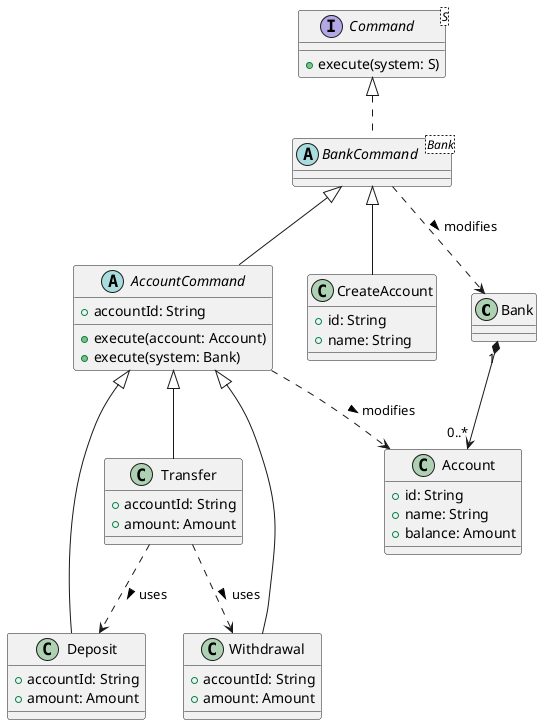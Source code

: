 @startuml
class Bank {
}
class Account {
    + id: String
    + name: String
    + balance: Amount
}
Bank "1" *--> "0..*" Account

interface Command<S> {
    + execute(system: S)
}

abstract class BankCommand<Bank>
Command <|.. BankCommand
BankCommand ..> Bank: modifies >

class CreateAccount {
    + id: String
    + name: String
}
BankCommand <|-- CreateAccount

abstract class AccountCommand {
    + accountId: String
    + execute(account: Account)
    + execute(system: Bank)
}
BankCommand <|-- AccountCommand
AccountCommand ..> Account: modifies >

class Deposit extends AccountCommand {
    + accountId: String
    + amount: Amount
}

class Withdrawal extends AccountCommand {
    + accountId: String
    + amount: Amount
}

class Transfer extends AccountCommand {
    + accountId: String
    + amount: Amount
}
Transfer ..> Deposit: uses >
Transfer ..> Withdrawal: uses >

@enduml